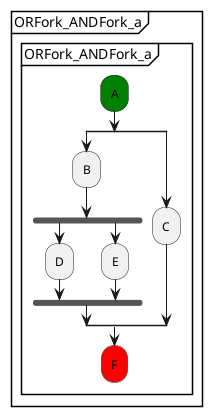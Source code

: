 @startuml
partition "ORFork_ANDFork_a" {
    group "ORFork_ANDFork_a"
        #green:A;
        split
            :B;
            fork
                :D;
            fork again
                :E;
            end fork
        split again
            :C;
        end split
        #red:F;
    end group
}
@enduml